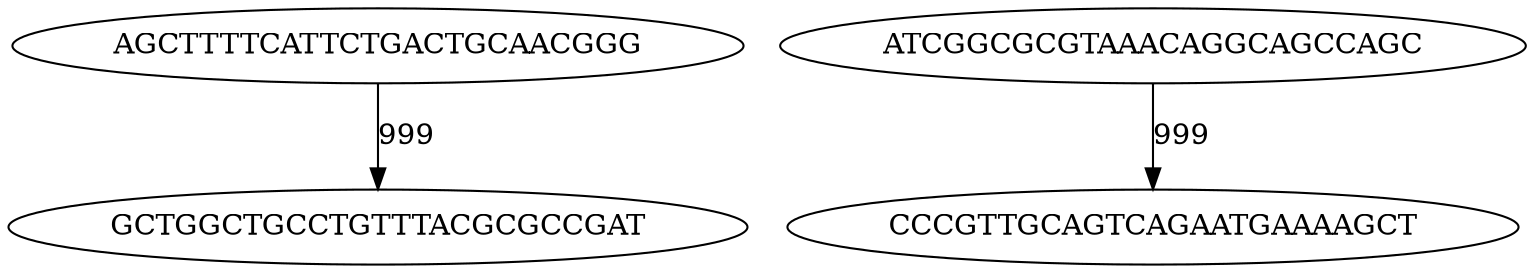 digraph G {
	AGCTTTTCATTCTGACTGCAACGGG -> GCTGGCTGCCTGTTTACGCGCCGAT [label="999"];
	ATCGGCGCGTAAACAGGCAGCCAGC -> CCCGTTGCAGTCAGAATGAAAAGCT [label="999"];
}
